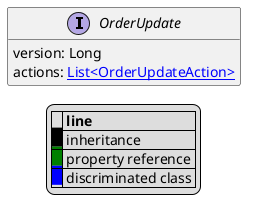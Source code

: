 @startuml

hide empty fields
hide empty methods
legend
|= |= line |
|<back:black>   </back>| inheritance |
|<back:green>   </back>| property reference |
|<back:blue>   </back>| discriminated class |
endlegend
interface OrderUpdate [[OrderUpdate.svg]]  {
    version: Long
    actions: [[OrderUpdateAction.svg List<OrderUpdateAction>]]
}






@enduml
